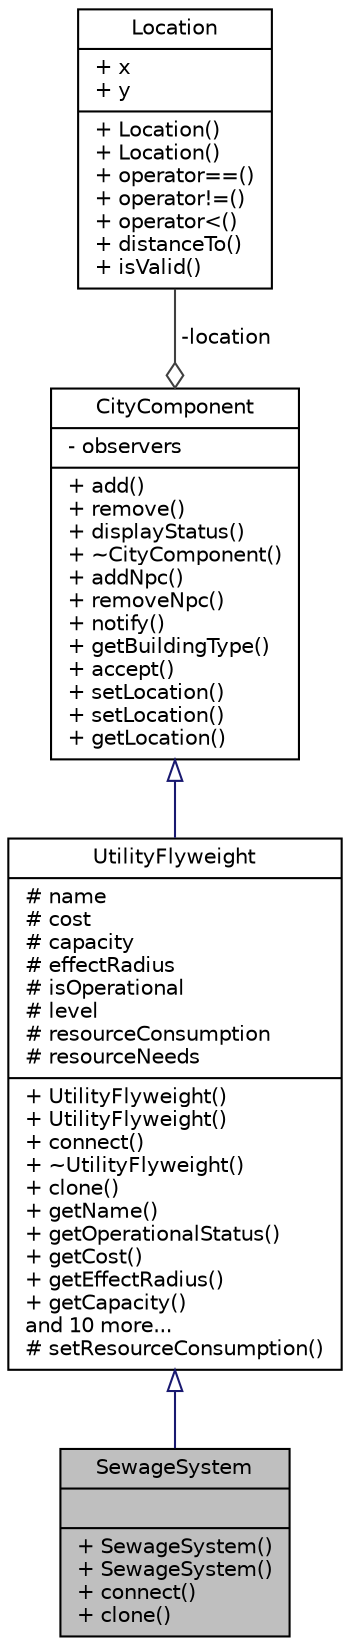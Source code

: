 digraph "SewageSystem"
{
 // LATEX_PDF_SIZE
  edge [fontname="Helvetica",fontsize="10",labelfontname="Helvetica",labelfontsize="10"];
  node [fontname="Helvetica",fontsize="10",shape=record];
  Node1 [label="{SewageSystem\n||+ SewageSystem()\l+ SewageSystem()\l+ connect()\l+ clone()\l}",height=0.2,width=0.4,color="black", fillcolor="grey75", style="filled", fontcolor="black",tooltip="A concrete UtilityFlyweight that represents a sewage management utility."];
  Node2 -> Node1 [dir="back",color="midnightblue",fontsize="10",style="solid",arrowtail="onormal"];
  Node2 [label="{UtilityFlyweight\n|# name\l# cost\l# capacity\l# effectRadius\l# isOperational\l# level\l# resourceConsumption\l# resourceNeeds\l|+ UtilityFlyweight()\l+ UtilityFlyweight()\l+ connect()\l+ ~UtilityFlyweight()\l+ clone()\l+ getName()\l+ getOperationalStatus()\l+ getCost()\l+ getEffectRadius()\l+ getCapacity()\land 10 more...\l# setResourceConsumption()\l}",height=0.2,width=0.4,color="black", fillcolor="white", style="filled",URL="$classUtilityFlyweight.html",tooltip="Abstract base class for utility components, providing shared functionality."];
  Node3 -> Node2 [dir="back",color="midnightblue",fontsize="10",style="solid",arrowtail="onormal"];
  Node3 [label="{CityComponent\n|- observers\l|+ add()\l+ remove()\l+ displayStatus()\l+ ~CityComponent()\l+ addNpc()\l+ removeNpc()\l+ notify()\l+ getBuildingType()\l+ accept()\l+ setLocation()\l+ setLocation()\l+ getLocation()\l}",height=0.2,width=0.4,color="black", fillcolor="white", style="filled",URL="$classCityComponent.html",tooltip="Abstract base class representing a component of a city."];
  Node4 -> Node3 [color="grey25",fontsize="10",style="solid",label=" -location" ,arrowhead="odiamond"];
  Node4 [label="{Location\n|+ x\l+ y\l|+ Location()\l+ Location()\l+ operator==()\l+ operator!=()\l+ operator\<()\l+ distanceTo()\l+ isValid()\l}",height=0.2,width=0.4,color="black", fillcolor="white", style="filled",URL="$structLocation.html",tooltip="Represents a 2D coordinate location on a grid."];
}
